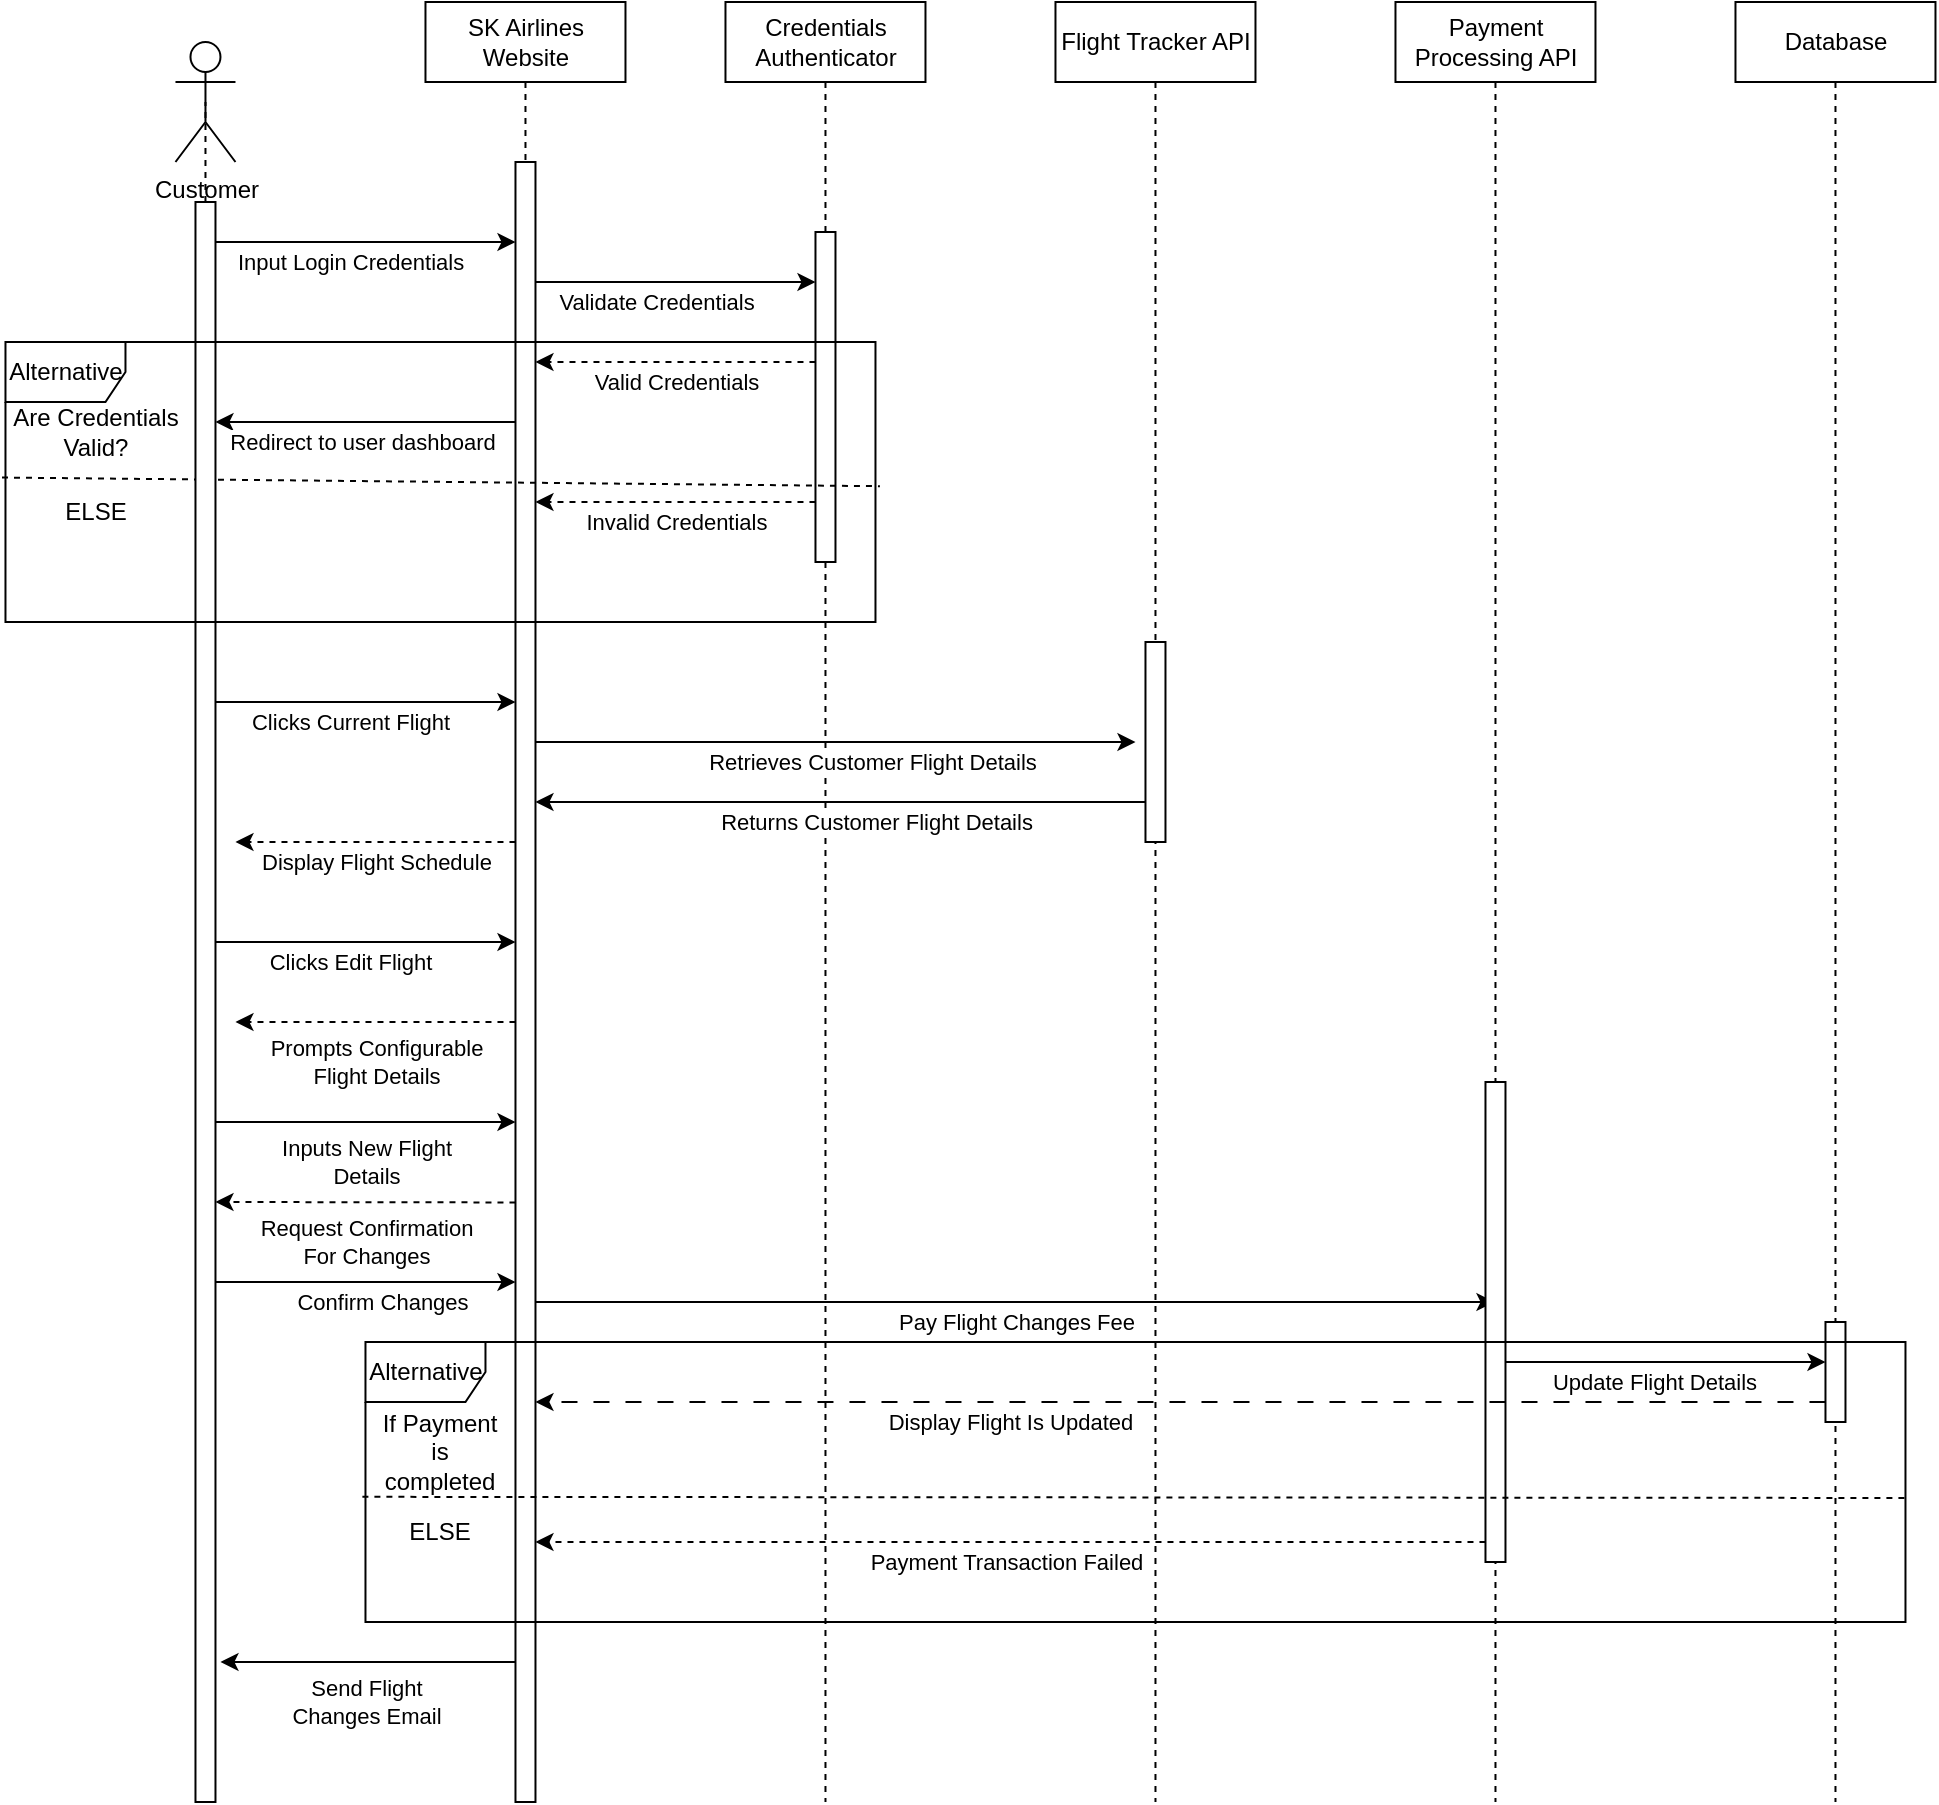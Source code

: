 <mxfile version="21.6.1" type="github">
  <diagram name="Page-1" id="2YBvvXClWsGukQMizWep">
    <mxGraphModel dx="1105" dy="607" grid="1" gridSize="10" guides="1" tooltips="1" connect="1" arrows="1" fold="1" page="1" pageScale="1" pageWidth="850" pageHeight="1100" math="0" shadow="0">
      <root>
        <mxCell id="0" />
        <mxCell id="1" parent="0" />
        <mxCell id="uQF3uokC3NbtXybGHIBc-1" value="" style="endArrow=none;dashed=1;html=1;rounded=0;entryX=0.5;entryY=0.5;entryDx=0;entryDy=0;entryPerimeter=0;" parent="1" source="uQF3uokC3NbtXybGHIBc-29" target="uQF3uokC3NbtXybGHIBc-2" edge="1">
          <mxGeometry width="50" height="50" relative="1" as="geometry">
            <mxPoint x="496.74" y="550" as="sourcePoint" />
            <mxPoint x="496.74" y="230" as="targetPoint" />
          </mxGeometry>
        </mxCell>
        <mxCell id="uQF3uokC3NbtXybGHIBc-2" value="Customer" style="shape=umlActor;verticalLabelPosition=bottom;verticalAlign=top;html=1;outlineConnect=0;" parent="1" vertex="1">
          <mxGeometry x="476.74" y="120" width="30" height="60" as="geometry" />
        </mxCell>
        <mxCell id="uQF3uokC3NbtXybGHIBc-3" value="SK Airlines Website" style="shape=umlLifeline;perimeter=lifelinePerimeter;whiteSpace=wrap;html=1;container=0;dropTarget=0;collapsible=0;recursiveResize=0;outlineConnect=0;portConstraint=eastwest;newEdgeStyle={&quot;edgeStyle&quot;:&quot;elbowEdgeStyle&quot;,&quot;elbow&quot;:&quot;vertical&quot;,&quot;curved&quot;:0,&quot;rounded&quot;:0};" parent="1" vertex="1">
          <mxGeometry x="601.74" y="100" width="100" height="900" as="geometry" />
        </mxCell>
        <mxCell id="uQF3uokC3NbtXybGHIBc-4" value="" style="html=1;points=[];perimeter=orthogonalPerimeter;outlineConnect=0;targetShapes=umlLifeline;portConstraint=eastwest;newEdgeStyle={&quot;edgeStyle&quot;:&quot;elbowEdgeStyle&quot;,&quot;elbow&quot;:&quot;vertical&quot;,&quot;curved&quot;:0,&quot;rounded&quot;:0};" parent="uQF3uokC3NbtXybGHIBc-3" vertex="1">
          <mxGeometry x="45" y="80" width="10" height="820" as="geometry" />
        </mxCell>
        <mxCell id="uQF3uokC3NbtXybGHIBc-5" value="Credentials Authenticator" style="shape=umlLifeline;perimeter=lifelinePerimeter;whiteSpace=wrap;html=1;container=0;dropTarget=0;collapsible=0;recursiveResize=0;outlineConnect=0;portConstraint=eastwest;newEdgeStyle={&quot;edgeStyle&quot;:&quot;elbowEdgeStyle&quot;,&quot;elbow&quot;:&quot;vertical&quot;,&quot;curved&quot;:0,&quot;rounded&quot;:0};" parent="1" vertex="1">
          <mxGeometry x="751.74" y="100" width="100" height="900" as="geometry" />
        </mxCell>
        <mxCell id="uQF3uokC3NbtXybGHIBc-6" value="" style="html=1;points=[];perimeter=orthogonalPerimeter;outlineConnect=0;targetShapes=umlLifeline;portConstraint=eastwest;newEdgeStyle={&quot;edgeStyle&quot;:&quot;elbowEdgeStyle&quot;,&quot;elbow&quot;:&quot;vertical&quot;,&quot;curved&quot;:0,&quot;rounded&quot;:0};" parent="uQF3uokC3NbtXybGHIBc-5" vertex="1">
          <mxGeometry x="45" y="115" width="10" height="165" as="geometry" />
        </mxCell>
        <mxCell id="uQF3uokC3NbtXybGHIBc-7" value="Flight Tracker API" style="shape=umlLifeline;perimeter=lifelinePerimeter;whiteSpace=wrap;html=1;container=0;dropTarget=0;collapsible=0;recursiveResize=0;outlineConnect=0;portConstraint=eastwest;newEdgeStyle={&quot;edgeStyle&quot;:&quot;elbowEdgeStyle&quot;,&quot;elbow&quot;:&quot;vertical&quot;,&quot;curved&quot;:0,&quot;rounded&quot;:0};" parent="1" vertex="1">
          <mxGeometry x="916.74" y="100" width="100" height="900" as="geometry" />
        </mxCell>
        <mxCell id="uQF3uokC3NbtXybGHIBc-8" value="" style="html=1;points=[];perimeter=orthogonalPerimeter;outlineConnect=0;targetShapes=umlLifeline;portConstraint=eastwest;newEdgeStyle={&quot;edgeStyle&quot;:&quot;elbowEdgeStyle&quot;,&quot;elbow&quot;:&quot;vertical&quot;,&quot;curved&quot;:0,&quot;rounded&quot;:0};" parent="uQF3uokC3NbtXybGHIBc-7" vertex="1">
          <mxGeometry x="45" y="320" width="10" height="100" as="geometry" />
        </mxCell>
        <mxCell id="uQF3uokC3NbtXybGHIBc-9" value="" style="endArrow=classic;html=1;rounded=0;" parent="1" edge="1">
          <mxGeometry width="50" height="50" relative="1" as="geometry">
            <mxPoint x="496.74" y="220" as="sourcePoint" />
            <mxPoint x="646.74" y="220" as="targetPoint" />
          </mxGeometry>
        </mxCell>
        <mxCell id="uQF3uokC3NbtXybGHIBc-10" value="Input Login Credentials" style="edgeLabel;html=1;align=center;verticalAlign=middle;resizable=0;points=[];" parent="uQF3uokC3NbtXybGHIBc-9" vertex="1" connectable="0">
          <mxGeometry x="0.339" y="-2" relative="1" as="geometry">
            <mxPoint x="-33" y="8" as="offset" />
          </mxGeometry>
        </mxCell>
        <mxCell id="uQF3uokC3NbtXybGHIBc-11" value="" style="endArrow=classic;html=1;rounded=0;" parent="1" target="uQF3uokC3NbtXybGHIBc-6" edge="1">
          <mxGeometry width="50" height="50" relative="1" as="geometry">
            <mxPoint x="656.74" y="240" as="sourcePoint" />
            <mxPoint x="806.74" y="240" as="targetPoint" />
          </mxGeometry>
        </mxCell>
        <mxCell id="uQF3uokC3NbtXybGHIBc-12" value="Validate Credentials" style="edgeLabel;html=1;align=center;verticalAlign=middle;resizable=0;points=[];" parent="uQF3uokC3NbtXybGHIBc-11" vertex="1" connectable="0">
          <mxGeometry x="0.339" y="-2" relative="1" as="geometry">
            <mxPoint x="-33" y="8" as="offset" />
          </mxGeometry>
        </mxCell>
        <mxCell id="uQF3uokC3NbtXybGHIBc-13" value="" style="endArrow=classic;html=1;rounded=0;dashed=1;" parent="1" edge="1">
          <mxGeometry width="50" height="50" relative="1" as="geometry">
            <mxPoint x="796.74" y="280" as="sourcePoint" />
            <mxPoint x="656.74" y="280" as="targetPoint" />
          </mxGeometry>
        </mxCell>
        <mxCell id="uQF3uokC3NbtXybGHIBc-14" value="Valid Credentials" style="edgeLabel;html=1;align=center;verticalAlign=middle;resizable=0;points=[];" parent="uQF3uokC3NbtXybGHIBc-13" vertex="1" connectable="0">
          <mxGeometry x="0.339" y="-2" relative="1" as="geometry">
            <mxPoint x="24" y="12" as="offset" />
          </mxGeometry>
        </mxCell>
        <mxCell id="uQF3uokC3NbtXybGHIBc-15" value="" style="endArrow=none;dashed=1;html=1;rounded=0;exitX=-0.004;exitY=0.484;exitDx=0;exitDy=0;exitPerimeter=0;entryX=1.003;entryY=0.597;entryDx=0;entryDy=0;entryPerimeter=0;" parent="1" source="uQF3uokC3NbtXybGHIBc-30" edge="1">
          <mxGeometry width="50" height="50" relative="1" as="geometry">
            <mxPoint x="456.74" y="337.9" as="sourcePoint" />
            <mxPoint x="828.96" y="342.1" as="targetPoint" />
          </mxGeometry>
        </mxCell>
        <mxCell id="uQF3uokC3NbtXybGHIBc-16" value="" style="endArrow=classic;html=1;rounded=0;" parent="1" edge="1">
          <mxGeometry width="50" height="50" relative="1" as="geometry">
            <mxPoint x="646.74" y="310" as="sourcePoint" />
            <mxPoint x="496.74" y="310" as="targetPoint" />
          </mxGeometry>
        </mxCell>
        <mxCell id="uQF3uokC3NbtXybGHIBc-17" value="Redirect to user dashboard" style="edgeLabel;html=1;align=center;verticalAlign=middle;resizable=0;points=[];" parent="uQF3uokC3NbtXybGHIBc-16" vertex="1" connectable="0">
          <mxGeometry x="0.339" y="-2" relative="1" as="geometry">
            <mxPoint x="24" y="12" as="offset" />
          </mxGeometry>
        </mxCell>
        <mxCell id="uQF3uokC3NbtXybGHIBc-18" value="" style="endArrow=classic;html=1;rounded=0;dashed=1;" parent="1" edge="1">
          <mxGeometry width="50" height="50" relative="1" as="geometry">
            <mxPoint x="796.74" y="350" as="sourcePoint" />
            <mxPoint x="656.74" y="350" as="targetPoint" />
          </mxGeometry>
        </mxCell>
        <mxCell id="uQF3uokC3NbtXybGHIBc-19" value="Invalid Credentials" style="edgeLabel;html=1;align=center;verticalAlign=middle;resizable=0;points=[];" parent="uQF3uokC3NbtXybGHIBc-18" vertex="1" connectable="0">
          <mxGeometry x="0.339" y="-2" relative="1" as="geometry">
            <mxPoint x="24" y="12" as="offset" />
          </mxGeometry>
        </mxCell>
        <mxCell id="uQF3uokC3NbtXybGHIBc-20" value="" style="endArrow=classic;html=1;rounded=0;" parent="1" edge="1">
          <mxGeometry width="50" height="50" relative="1" as="geometry">
            <mxPoint x="496.74" y="450" as="sourcePoint" />
            <mxPoint x="646.74" y="450" as="targetPoint" />
          </mxGeometry>
        </mxCell>
        <mxCell id="uQF3uokC3NbtXybGHIBc-21" value="Clicks Current Flight" style="edgeLabel;html=1;align=center;verticalAlign=middle;resizable=0;points=[];" parent="uQF3uokC3NbtXybGHIBc-20" vertex="1" connectable="0">
          <mxGeometry x="0.339" y="-2" relative="1" as="geometry">
            <mxPoint x="-33" y="8" as="offset" />
          </mxGeometry>
        </mxCell>
        <mxCell id="uQF3uokC3NbtXybGHIBc-22" value="" style="endArrow=classic;html=1;rounded=0;" parent="1" edge="1">
          <mxGeometry width="50" height="50" relative="1" as="geometry">
            <mxPoint x="656.74" y="470" as="sourcePoint" />
            <mxPoint x="956.74" y="470" as="targetPoint" />
          </mxGeometry>
        </mxCell>
        <mxCell id="uQF3uokC3NbtXybGHIBc-23" value="Retrieves Customer Flight Details" style="edgeLabel;html=1;align=center;verticalAlign=middle;resizable=0;points=[];" parent="uQF3uokC3NbtXybGHIBc-22" vertex="1" connectable="0">
          <mxGeometry x="0.339" y="-2" relative="1" as="geometry">
            <mxPoint x="-33" y="8" as="offset" />
          </mxGeometry>
        </mxCell>
        <mxCell id="uQF3uokC3NbtXybGHIBc-24" value="" style="endArrow=classic;html=1;rounded=0;" parent="1" edge="1">
          <mxGeometry width="50" height="50" relative="1" as="geometry">
            <mxPoint x="961.74" y="500" as="sourcePoint" />
            <mxPoint x="656.74" y="500" as="targetPoint" />
          </mxGeometry>
        </mxCell>
        <mxCell id="uQF3uokC3NbtXybGHIBc-25" value="Returns Customer Flight Details" style="edgeLabel;html=1;align=center;verticalAlign=middle;resizable=0;points=[];" parent="uQF3uokC3NbtXybGHIBc-24" vertex="1" connectable="0">
          <mxGeometry x="0.339" y="-2" relative="1" as="geometry">
            <mxPoint x="69" y="12" as="offset" />
          </mxGeometry>
        </mxCell>
        <mxCell id="uQF3uokC3NbtXybGHIBc-26" value="" style="endArrow=classic;html=1;rounded=0;dashed=1;" parent="1" edge="1">
          <mxGeometry width="50" height="50" relative="1" as="geometry">
            <mxPoint x="646.74" y="520" as="sourcePoint" />
            <mxPoint x="506.74" y="520" as="targetPoint" />
          </mxGeometry>
        </mxCell>
        <mxCell id="uQF3uokC3NbtXybGHIBc-27" value="Display Flight Schedule" style="edgeLabel;html=1;align=center;verticalAlign=middle;resizable=0;points=[];" parent="uQF3uokC3NbtXybGHIBc-26" vertex="1" connectable="0">
          <mxGeometry x="0.339" y="-2" relative="1" as="geometry">
            <mxPoint x="24" y="12" as="offset" />
          </mxGeometry>
        </mxCell>
        <mxCell id="uQF3uokC3NbtXybGHIBc-28" value="" style="endArrow=none;dashed=1;html=1;rounded=0;entryX=0.5;entryY=0.5;entryDx=0;entryDy=0;entryPerimeter=0;" parent="1" target="uQF3uokC3NbtXybGHIBc-29" edge="1">
          <mxGeometry width="50" height="50" relative="1" as="geometry">
            <mxPoint x="491.74" y="690" as="sourcePoint" />
            <mxPoint x="496.74" y="150" as="targetPoint" />
          </mxGeometry>
        </mxCell>
        <mxCell id="uQF3uokC3NbtXybGHIBc-29" value="" style="rounded=0;whiteSpace=wrap;html=1;" parent="1" vertex="1">
          <mxGeometry x="486.74" y="200" width="10" height="800" as="geometry" />
        </mxCell>
        <mxCell id="uQF3uokC3NbtXybGHIBc-30" value="Alternative" style="shape=umlFrame;whiteSpace=wrap;html=1;pointerEvents=0;" parent="1" vertex="1">
          <mxGeometry x="391.74" y="270" width="435" height="140" as="geometry" />
        </mxCell>
        <mxCell id="uQF3uokC3NbtXybGHIBc-31" value="" style="endArrow=classic;html=1;rounded=0;" parent="1" edge="1">
          <mxGeometry width="50" height="50" relative="1" as="geometry">
            <mxPoint x="496.74" y="570" as="sourcePoint" />
            <mxPoint x="646.74" y="570" as="targetPoint" />
          </mxGeometry>
        </mxCell>
        <mxCell id="uQF3uokC3NbtXybGHIBc-32" value="Clicks Edit Flight" style="edgeLabel;html=1;align=center;verticalAlign=middle;resizable=0;points=[];" parent="uQF3uokC3NbtXybGHIBc-31" vertex="1" connectable="0">
          <mxGeometry x="0.339" y="-2" relative="1" as="geometry">
            <mxPoint x="-33" y="8" as="offset" />
          </mxGeometry>
        </mxCell>
        <mxCell id="uQF3uokC3NbtXybGHIBc-33" value="Database" style="shape=umlLifeline;perimeter=lifelinePerimeter;whiteSpace=wrap;html=1;container=0;dropTarget=0;collapsible=0;recursiveResize=0;outlineConnect=0;portConstraint=eastwest;newEdgeStyle={&quot;edgeStyle&quot;:&quot;elbowEdgeStyle&quot;,&quot;elbow&quot;:&quot;vertical&quot;,&quot;curved&quot;:0,&quot;rounded&quot;:0};" parent="1" vertex="1">
          <mxGeometry x="1256.74" y="100" width="100" height="900" as="geometry" />
        </mxCell>
        <mxCell id="uQF3uokC3NbtXybGHIBc-34" value="" style="endArrow=classic;html=1;rounded=0;dashed=1;" parent="1" edge="1">
          <mxGeometry width="50" height="50" relative="1" as="geometry">
            <mxPoint x="646.74" y="610" as="sourcePoint" />
            <mxPoint x="506.74" y="610" as="targetPoint" />
          </mxGeometry>
        </mxCell>
        <mxCell id="uQF3uokC3NbtXybGHIBc-35" value="Prompts Configurable&lt;br&gt;Flight Details" style="edgeLabel;html=1;align=center;verticalAlign=middle;resizable=0;points=[];" parent="uQF3uokC3NbtXybGHIBc-34" vertex="1" connectable="0">
          <mxGeometry x="0.339" y="-2" relative="1" as="geometry">
            <mxPoint x="24" y="22" as="offset" />
          </mxGeometry>
        </mxCell>
        <mxCell id="uQF3uokC3NbtXybGHIBc-36" value="" style="endArrow=classic;html=1;rounded=0;" parent="1" edge="1">
          <mxGeometry width="50" height="50" relative="1" as="geometry">
            <mxPoint x="496.74" y="660" as="sourcePoint" />
            <mxPoint x="646.74" y="660" as="targetPoint" />
          </mxGeometry>
        </mxCell>
        <mxCell id="uQF3uokC3NbtXybGHIBc-37" value="Inputs New Flight&lt;br&gt;Details" style="edgeLabel;html=1;align=center;verticalAlign=middle;resizable=0;points=[];" parent="uQF3uokC3NbtXybGHIBc-36" vertex="1" connectable="0">
          <mxGeometry x="0.339" y="-2" relative="1" as="geometry">
            <mxPoint x="-25" y="18" as="offset" />
          </mxGeometry>
        </mxCell>
        <mxCell id="uQF3uokC3NbtXybGHIBc-38" value="" style="endArrow=classic;html=1;rounded=0;" parent="1" edge="1">
          <mxGeometry width="50" height="50" relative="1" as="geometry">
            <mxPoint x="656.74" y="750" as="sourcePoint" />
            <mxPoint x="1136.24" y="750" as="targetPoint" />
          </mxGeometry>
        </mxCell>
        <mxCell id="uQF3uokC3NbtXybGHIBc-39" value="Pay Flight Changes Fee" style="edgeLabel;html=1;align=center;verticalAlign=middle;resizable=0;points=[];" parent="uQF3uokC3NbtXybGHIBc-38" vertex="1" connectable="0">
          <mxGeometry x="0.339" y="-2" relative="1" as="geometry">
            <mxPoint x="-81" y="8" as="offset" />
          </mxGeometry>
        </mxCell>
        <mxCell id="uQF3uokC3NbtXybGHIBc-40" value="Payment Processing API" style="shape=umlLifeline;perimeter=lifelinePerimeter;whiteSpace=wrap;html=1;container=0;dropTarget=0;collapsible=0;recursiveResize=0;outlineConnect=0;portConstraint=eastwest;newEdgeStyle={&quot;edgeStyle&quot;:&quot;elbowEdgeStyle&quot;,&quot;elbow&quot;:&quot;vertical&quot;,&quot;curved&quot;:0,&quot;rounded&quot;:0};" parent="1" vertex="1">
          <mxGeometry x="1086.74" y="100" width="100" height="900" as="geometry" />
        </mxCell>
        <mxCell id="uQF3uokC3NbtXybGHIBc-41" value="" style="html=1;points=[];perimeter=orthogonalPerimeter;outlineConnect=0;targetShapes=umlLifeline;portConstraint=eastwest;newEdgeStyle={&quot;edgeStyle&quot;:&quot;elbowEdgeStyle&quot;,&quot;elbow&quot;:&quot;vertical&quot;,&quot;curved&quot;:0,&quot;rounded&quot;:0};" parent="uQF3uokC3NbtXybGHIBc-40" vertex="1">
          <mxGeometry x="45" y="540" width="10" height="240" as="geometry" />
        </mxCell>
        <mxCell id="uQF3uokC3NbtXybGHIBc-44" value="" style="html=1;points=[];perimeter=orthogonalPerimeter;outlineConnect=0;targetShapes=umlLifeline;portConstraint=eastwest;newEdgeStyle={&quot;edgeStyle&quot;:&quot;elbowEdgeStyle&quot;,&quot;elbow&quot;:&quot;vertical&quot;,&quot;curved&quot;:0,&quot;rounded&quot;:0};" parent="1" vertex="1">
          <mxGeometry x="1301.74" y="760" width="10" height="50" as="geometry" />
        </mxCell>
        <mxCell id="uQF3uokC3NbtXybGHIBc-49" value="" style="endArrow=classic;html=1;rounded=0;" parent="1" source="uQF3uokC3NbtXybGHIBc-4" edge="1">
          <mxGeometry width="50" height="50" relative="1" as="geometry">
            <mxPoint x="639.24" y="930" as="sourcePoint" />
            <mxPoint x="499.24" y="930" as="targetPoint" />
          </mxGeometry>
        </mxCell>
        <mxCell id="uQF3uokC3NbtXybGHIBc-50" value="Send Flight&lt;br&gt;Changes Email" style="edgeLabel;html=1;align=center;verticalAlign=middle;resizable=0;points=[];" parent="uQF3uokC3NbtXybGHIBc-49" vertex="1" connectable="0">
          <mxGeometry x="0.339" y="-2" relative="1" as="geometry">
            <mxPoint x="24" y="22" as="offset" />
          </mxGeometry>
        </mxCell>
        <mxCell id="uQF3uokC3NbtXybGHIBc-51" value="Alternative" style="shape=umlFrame;whiteSpace=wrap;html=1;pointerEvents=0;" parent="1" vertex="1">
          <mxGeometry x="571.74" y="770" width="770" height="140" as="geometry" />
        </mxCell>
        <mxCell id="uQF3uokC3NbtXybGHIBc-53" value="" style="endArrow=classic;html=1;rounded=0;" parent="1" edge="1">
          <mxGeometry width="50" height="50" relative="1" as="geometry">
            <mxPoint x="1141.74" y="780" as="sourcePoint" />
            <mxPoint x="1301.74" y="780" as="targetPoint" />
          </mxGeometry>
        </mxCell>
        <mxCell id="uQF3uokC3NbtXybGHIBc-54" value="Update Flight Details" style="edgeLabel;html=1;align=center;verticalAlign=middle;resizable=0;points=[];" parent="uQF3uokC3NbtXybGHIBc-53" vertex="1" connectable="0">
          <mxGeometry x="0.339" y="-2" relative="1" as="geometry">
            <mxPoint x="-33" y="8" as="offset" />
          </mxGeometry>
        </mxCell>
        <mxCell id="uQF3uokC3NbtXybGHIBc-55" value="" style="endArrow=none;dashed=1;html=1;rounded=0;exitX=-0.002;exitY=0.553;exitDx=0;exitDy=0;exitPerimeter=0;entryX=1;entryY=0.557;entryDx=0;entryDy=0;entryPerimeter=0;" parent="1" source="uQF3uokC3NbtXybGHIBc-51" target="uQF3uokC3NbtXybGHIBc-51" edge="1">
          <mxGeometry width="50" height="50" relative="1" as="geometry">
            <mxPoint x="814.52" y="790.0" as="sourcePoint" />
            <mxPoint x="1186.74" y="794.2" as="targetPoint" />
          </mxGeometry>
        </mxCell>
        <mxCell id="uQF3uokC3NbtXybGHIBc-56" value="" style="endArrow=classic;html=1;rounded=0;dashed=1;dashPattern=8 8;" parent="1" edge="1">
          <mxGeometry width="50" height="50" relative="1" as="geometry">
            <mxPoint x="1301.74" y="800" as="sourcePoint" />
            <mxPoint x="656.74" y="800" as="targetPoint" />
          </mxGeometry>
        </mxCell>
        <mxCell id="uQF3uokC3NbtXybGHIBc-57" value="Display Flight Is Updated" style="edgeLabel;html=1;align=center;verticalAlign=middle;resizable=0;points=[];" parent="uQF3uokC3NbtXybGHIBc-56" vertex="1" connectable="0">
          <mxGeometry x="0.339" y="-2" relative="1" as="geometry">
            <mxPoint x="24" y="12" as="offset" />
          </mxGeometry>
        </mxCell>
        <mxCell id="uQF3uokC3NbtXybGHIBc-58" value="If Payment&lt;br&gt;is completed" style="text;html=1;strokeColor=none;fillColor=none;align=center;verticalAlign=middle;whiteSpace=wrap;rounded=0;" parent="1" vertex="1">
          <mxGeometry x="579.24" y="810" width="60" height="30" as="geometry" />
        </mxCell>
        <mxCell id="uQF3uokC3NbtXybGHIBc-59" value="ELSE" style="text;html=1;strokeColor=none;fillColor=none;align=center;verticalAlign=middle;whiteSpace=wrap;rounded=0;" parent="1" vertex="1">
          <mxGeometry x="579.24" y="850" width="60" height="30" as="geometry" />
        </mxCell>
        <mxCell id="uQF3uokC3NbtXybGHIBc-60" value="" style="endArrow=classic;html=1;rounded=0;dashed=1;" parent="1" edge="1">
          <mxGeometry width="50" height="50" relative="1" as="geometry">
            <mxPoint x="1131.74" y="870" as="sourcePoint" />
            <mxPoint x="656.74" y="870" as="targetPoint" />
          </mxGeometry>
        </mxCell>
        <mxCell id="uQF3uokC3NbtXybGHIBc-61" value="Payment Transaction Failed" style="edgeLabel;html=1;align=center;verticalAlign=middle;resizable=0;points=[];" parent="uQF3uokC3NbtXybGHIBc-60" vertex="1" connectable="0">
          <mxGeometry x="0.339" y="-2" relative="1" as="geometry">
            <mxPoint x="78" y="12" as="offset" />
          </mxGeometry>
        </mxCell>
        <mxCell id="uQF3uokC3NbtXybGHIBc-62" value="Are Credentials Valid?" style="text;html=1;strokeColor=none;fillColor=none;align=center;verticalAlign=middle;whiteSpace=wrap;rounded=0;" parent="1" vertex="1">
          <mxGeometry x="391.74" y="300" width="90" height="30" as="geometry" />
        </mxCell>
        <mxCell id="uQF3uokC3NbtXybGHIBc-63" value="ELSE" style="text;html=1;strokeColor=none;fillColor=none;align=center;verticalAlign=middle;whiteSpace=wrap;rounded=0;" parent="1" vertex="1">
          <mxGeometry x="391.74" y="340" width="90" height="30" as="geometry" />
        </mxCell>
        <mxCell id="uQF3uokC3NbtXybGHIBc-66" value="" style="endArrow=classic;html=1;rounded=0;entryX=1.5;entryY=0.718;entryDx=0;entryDy=0;entryPerimeter=0;dashed=1;" parent="1" edge="1">
          <mxGeometry width="50" height="50" relative="1" as="geometry">
            <mxPoint x="646.74" y="700.22" as="sourcePoint" />
            <mxPoint x="496.74" y="700" as="targetPoint" />
          </mxGeometry>
        </mxCell>
        <mxCell id="uQF3uokC3NbtXybGHIBc-67" value="Request Confirmation&lt;br&gt;For Changes" style="edgeLabel;html=1;align=center;verticalAlign=middle;resizable=0;points=[];" parent="uQF3uokC3NbtXybGHIBc-66" vertex="1" connectable="0">
          <mxGeometry x="0.339" y="-2" relative="1" as="geometry">
            <mxPoint x="26" y="22" as="offset" />
          </mxGeometry>
        </mxCell>
        <mxCell id="uQF3uokC3NbtXybGHIBc-70" value="" style="endArrow=classic;html=1;rounded=0;" parent="1" edge="1">
          <mxGeometry width="50" height="50" relative="1" as="geometry">
            <mxPoint x="496.74" y="740" as="sourcePoint" />
            <mxPoint x="646.74" y="740" as="targetPoint" />
          </mxGeometry>
        </mxCell>
        <mxCell id="uQF3uokC3NbtXybGHIBc-71" value="Confirm Changes" style="edgeLabel;html=1;align=center;verticalAlign=middle;resizable=0;points=[];" parent="uQF3uokC3NbtXybGHIBc-70" vertex="1" connectable="0">
          <mxGeometry x="0.339" y="-2" relative="1" as="geometry">
            <mxPoint x="-17" y="8" as="offset" />
          </mxGeometry>
        </mxCell>
      </root>
    </mxGraphModel>
  </diagram>
</mxfile>
